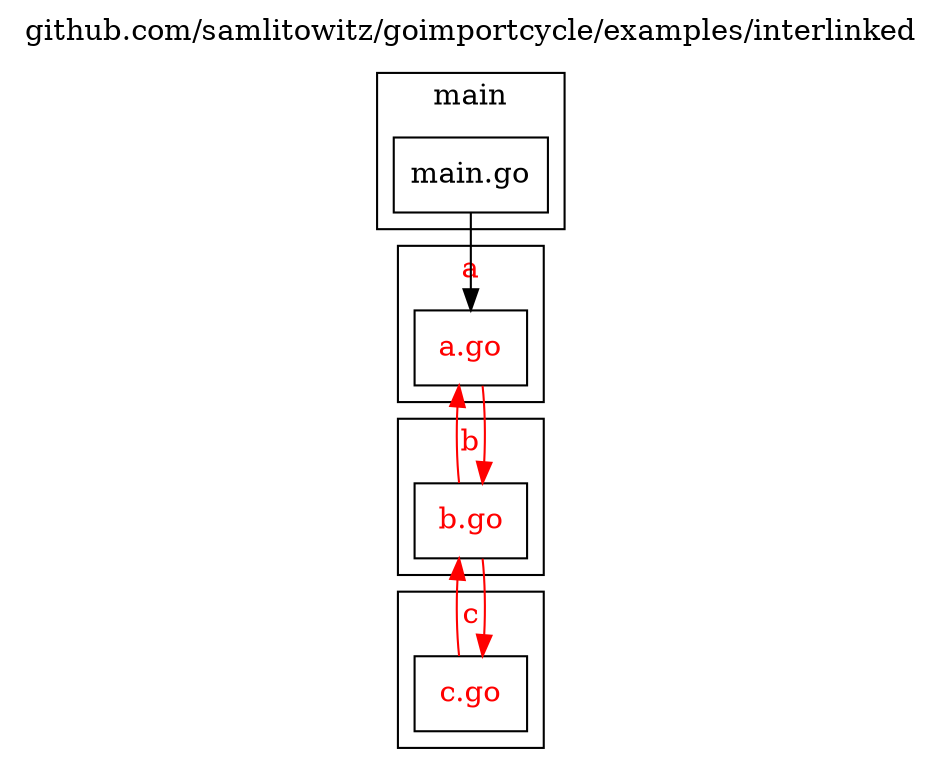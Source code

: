 digraph {
	labelloc="t";
	label="github.com/samlitowitz/goimportcycle/examples/interlinked";
	rankdir="TB";
	node [shape="rect"];

	subgraph "cluster_pkg_a" {
		label="a";
		style="filled";
		fontcolor="#ff0000";
		fillcolor="#ffffff";

		"pkg_a_file_a" [label="a.go", style="filled", fontcolor="#ff0000", fillcolor="#ffffff"];
	};

	subgraph "cluster_pkg_b" {
		label="b";
		style="filled";
		fontcolor="#ff0000";
		fillcolor="#ffffff";

		"pkg_b_file_b" [label="b.go", style="filled", fontcolor="#ff0000", fillcolor="#ffffff"];
	};

	subgraph "cluster_pkg_c" {
		label="c";
		style="filled";
		fontcolor="#ff0000";
		fillcolor="#ffffff";

		"pkg_c_file_c" [label="c.go", style="filled", fontcolor="#ff0000", fillcolor="#ffffff"];
	};

	subgraph "cluster_pkg_main" {
		label="main";
		style="filled";
		fontcolor="#000000";
		fillcolor="#ffffff";

		"pkg_main_file_main" [label="main.go", style="filled", fontcolor="#000000", fillcolor="#ffffff"];
	};

	"pkg_a_file_a" -> "pkg_b_file_b" [color="#ff0000"];
	"pkg_b_file_b" -> "pkg_a_file_a" [color="#ff0000"];
	"pkg_b_file_b" -> "pkg_c_file_c" [color="#ff0000"];
	"pkg_c_file_c" -> "pkg_b_file_b" [color="#ff0000"];
	"pkg_main_file_main" -> "pkg_a_file_a" [color="#000000"];
}
